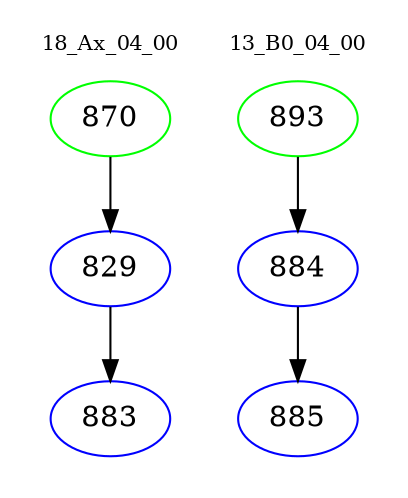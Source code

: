 digraph{
subgraph cluster_0 {
color = white
label = "18_Ax_04_00";
fontsize=10;
T0_870 [label="870", color="green"]
T0_870 -> T0_829 [color="black"]
T0_829 [label="829", color="blue"]
T0_829 -> T0_883 [color="black"]
T0_883 [label="883", color="blue"]
}
subgraph cluster_1 {
color = white
label = "13_B0_04_00";
fontsize=10;
T1_893 [label="893", color="green"]
T1_893 -> T1_884 [color="black"]
T1_884 [label="884", color="blue"]
T1_884 -> T1_885 [color="black"]
T1_885 [label="885", color="blue"]
}
}

